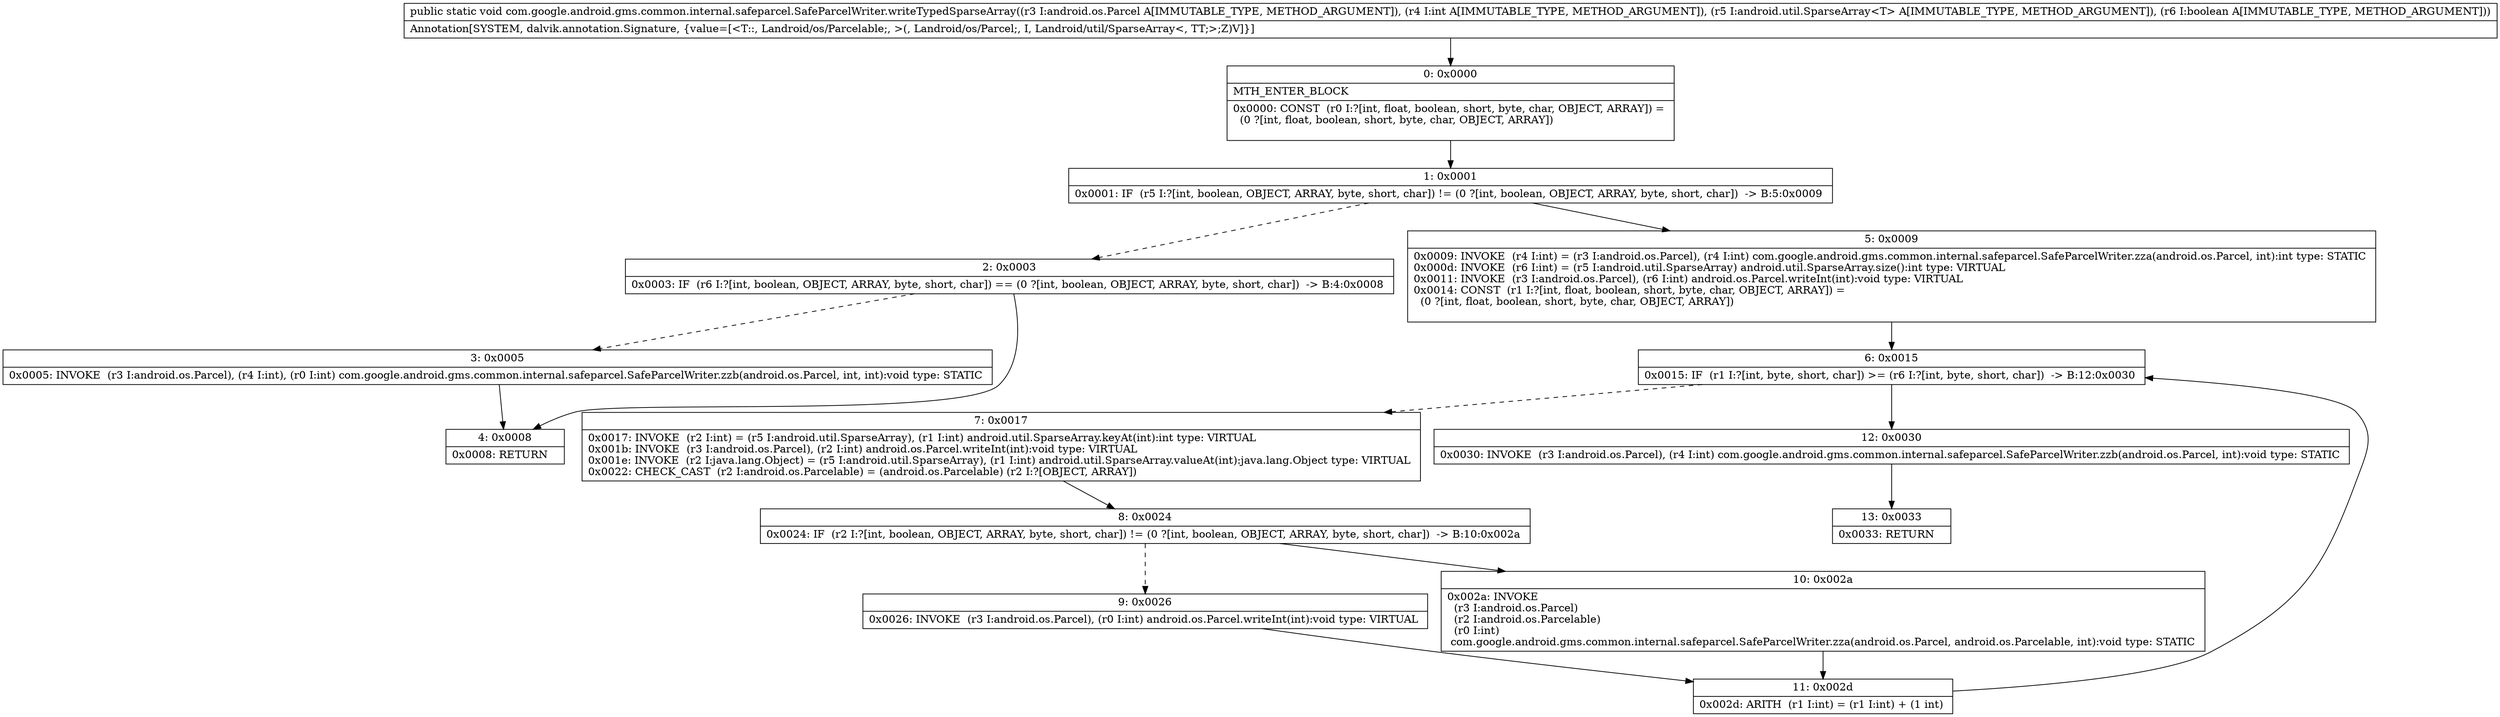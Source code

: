digraph "CFG forcom.google.android.gms.common.internal.safeparcel.SafeParcelWriter.writeTypedSparseArray(Landroid\/os\/Parcel;ILandroid\/util\/SparseArray;Z)V" {
Node_0 [shape=record,label="{0\:\ 0x0000|MTH_ENTER_BLOCK\l|0x0000: CONST  (r0 I:?[int, float, boolean, short, byte, char, OBJECT, ARRAY]) = \l  (0 ?[int, float, boolean, short, byte, char, OBJECT, ARRAY])\l \l}"];
Node_1 [shape=record,label="{1\:\ 0x0001|0x0001: IF  (r5 I:?[int, boolean, OBJECT, ARRAY, byte, short, char]) != (0 ?[int, boolean, OBJECT, ARRAY, byte, short, char])  \-\> B:5:0x0009 \l}"];
Node_2 [shape=record,label="{2\:\ 0x0003|0x0003: IF  (r6 I:?[int, boolean, OBJECT, ARRAY, byte, short, char]) == (0 ?[int, boolean, OBJECT, ARRAY, byte, short, char])  \-\> B:4:0x0008 \l}"];
Node_3 [shape=record,label="{3\:\ 0x0005|0x0005: INVOKE  (r3 I:android.os.Parcel), (r4 I:int), (r0 I:int) com.google.android.gms.common.internal.safeparcel.SafeParcelWriter.zzb(android.os.Parcel, int, int):void type: STATIC \l}"];
Node_4 [shape=record,label="{4\:\ 0x0008|0x0008: RETURN   \l}"];
Node_5 [shape=record,label="{5\:\ 0x0009|0x0009: INVOKE  (r4 I:int) = (r3 I:android.os.Parcel), (r4 I:int) com.google.android.gms.common.internal.safeparcel.SafeParcelWriter.zza(android.os.Parcel, int):int type: STATIC \l0x000d: INVOKE  (r6 I:int) = (r5 I:android.util.SparseArray) android.util.SparseArray.size():int type: VIRTUAL \l0x0011: INVOKE  (r3 I:android.os.Parcel), (r6 I:int) android.os.Parcel.writeInt(int):void type: VIRTUAL \l0x0014: CONST  (r1 I:?[int, float, boolean, short, byte, char, OBJECT, ARRAY]) = \l  (0 ?[int, float, boolean, short, byte, char, OBJECT, ARRAY])\l \l}"];
Node_6 [shape=record,label="{6\:\ 0x0015|0x0015: IF  (r1 I:?[int, byte, short, char]) \>= (r6 I:?[int, byte, short, char])  \-\> B:12:0x0030 \l}"];
Node_7 [shape=record,label="{7\:\ 0x0017|0x0017: INVOKE  (r2 I:int) = (r5 I:android.util.SparseArray), (r1 I:int) android.util.SparseArray.keyAt(int):int type: VIRTUAL \l0x001b: INVOKE  (r3 I:android.os.Parcel), (r2 I:int) android.os.Parcel.writeInt(int):void type: VIRTUAL \l0x001e: INVOKE  (r2 I:java.lang.Object) = (r5 I:android.util.SparseArray), (r1 I:int) android.util.SparseArray.valueAt(int):java.lang.Object type: VIRTUAL \l0x0022: CHECK_CAST  (r2 I:android.os.Parcelable) = (android.os.Parcelable) (r2 I:?[OBJECT, ARRAY]) \l}"];
Node_8 [shape=record,label="{8\:\ 0x0024|0x0024: IF  (r2 I:?[int, boolean, OBJECT, ARRAY, byte, short, char]) != (0 ?[int, boolean, OBJECT, ARRAY, byte, short, char])  \-\> B:10:0x002a \l}"];
Node_9 [shape=record,label="{9\:\ 0x0026|0x0026: INVOKE  (r3 I:android.os.Parcel), (r0 I:int) android.os.Parcel.writeInt(int):void type: VIRTUAL \l}"];
Node_10 [shape=record,label="{10\:\ 0x002a|0x002a: INVOKE  \l  (r3 I:android.os.Parcel)\l  (r2 I:android.os.Parcelable)\l  (r0 I:int)\l com.google.android.gms.common.internal.safeparcel.SafeParcelWriter.zza(android.os.Parcel, android.os.Parcelable, int):void type: STATIC \l}"];
Node_11 [shape=record,label="{11\:\ 0x002d|0x002d: ARITH  (r1 I:int) = (r1 I:int) + (1 int) \l}"];
Node_12 [shape=record,label="{12\:\ 0x0030|0x0030: INVOKE  (r3 I:android.os.Parcel), (r4 I:int) com.google.android.gms.common.internal.safeparcel.SafeParcelWriter.zzb(android.os.Parcel, int):void type: STATIC \l}"];
Node_13 [shape=record,label="{13\:\ 0x0033|0x0033: RETURN   \l}"];
MethodNode[shape=record,label="{public static void com.google.android.gms.common.internal.safeparcel.SafeParcelWriter.writeTypedSparseArray((r3 I:android.os.Parcel A[IMMUTABLE_TYPE, METHOD_ARGUMENT]), (r4 I:int A[IMMUTABLE_TYPE, METHOD_ARGUMENT]), (r5 I:android.util.SparseArray\<T\> A[IMMUTABLE_TYPE, METHOD_ARGUMENT]), (r6 I:boolean A[IMMUTABLE_TYPE, METHOD_ARGUMENT]))  | Annotation[SYSTEM, dalvik.annotation.Signature, \{value=[\<T::, Landroid\/os\/Parcelable;, \>(, Landroid\/os\/Parcel;, I, Landroid\/util\/SparseArray\<, TT;\>;Z)V]\}]\l}"];
MethodNode -> Node_0;
Node_0 -> Node_1;
Node_1 -> Node_2[style=dashed];
Node_1 -> Node_5;
Node_2 -> Node_3[style=dashed];
Node_2 -> Node_4;
Node_3 -> Node_4;
Node_5 -> Node_6;
Node_6 -> Node_7[style=dashed];
Node_6 -> Node_12;
Node_7 -> Node_8;
Node_8 -> Node_9[style=dashed];
Node_8 -> Node_10;
Node_9 -> Node_11;
Node_10 -> Node_11;
Node_11 -> Node_6;
Node_12 -> Node_13;
}

